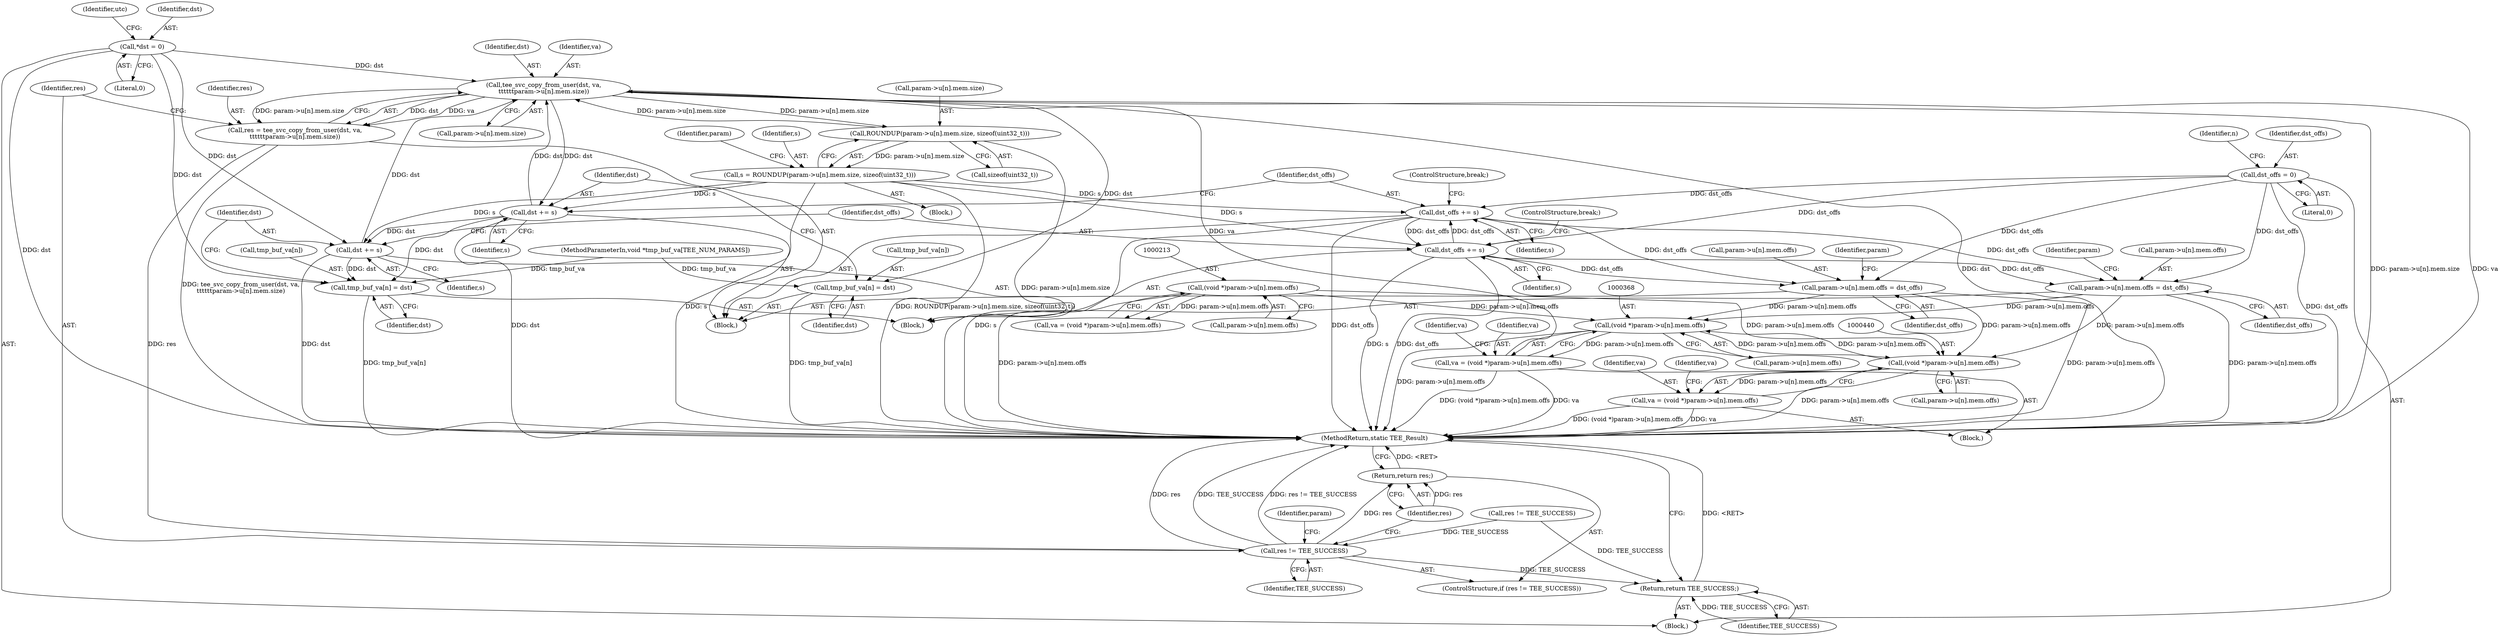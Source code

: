 digraph "0_optee_os_d5c5b0b77b2b589666024d219a8007b3f5b6faeb@API" {
"1000383" [label="(Call,tee_svc_copy_from_user(dst, va,\n\t\t\t\t\t\tparam->u[n].mem.size))"];
"1000120" [label="(Call,*dst = 0)"];
"1000429" [label="(Call,dst += s)"];
"1000342" [label="(Call,s = ROUNDUP(param->u[n].mem.size, sizeof(uint32_t)))"];
"1000344" [label="(Call,ROUNDUP(param->u[n].mem.size, sizeof(uint32_t)))"];
"1000383" [label="(Call,tee_svc_copy_from_user(dst, va,\n\t\t\t\t\t\tparam->u[n].mem.size))"];
"1000481" [label="(Call,dst += s)"];
"1000365" [label="(Call,va = (void *)param->u[n].mem.offs)"];
"1000367" [label="(Call,(void *)param->u[n].mem.offs)"];
"1000439" [label="(Call,(void *)param->u[n].mem.offs)"];
"1000453" [label="(Call,param->u[n].mem.offs = dst_offs)"];
"1000432" [label="(Call,dst_offs += s)"];
"1000323" [label="(Call,dst_offs = 0)"];
"1000484" [label="(Call,dst_offs += s)"];
"1000212" [label="(Call,(void *)param->u[n].mem.offs)"];
"1000401" [label="(Call,param->u[n].mem.offs = dst_offs)"];
"1000381" [label="(Call,res = tee_svc_copy_from_user(dst, va,\n\t\t\t\t\t\tparam->u[n].mem.size))"];
"1000396" [label="(Call,res != TEE_SUCCESS)"];
"1000399" [label="(Return,return res;)"];
"1000490" [label="(Return,return TEE_SUCCESS;)"];
"1000424" [label="(Call,tmp_buf_va[n] = dst)"];
"1000476" [label="(Call,tmp_buf_va[n] = dst)"];
"1000437" [label="(Call,va = (void *)param->u[n].mem.offs)"];
"1000365" [label="(Call,va = (void *)param->u[n].mem.offs)"];
"1000384" [label="(Identifier,dst)"];
"1000381" [label="(Call,res = tee_svc_copy_from_user(dst, va,\n\t\t\t\t\t\tparam->u[n].mem.size))"];
"1000424" [label="(Call,tmp_buf_va[n] = dst)"];
"1000484" [label="(Call,dst_offs += s)"];
"1000354" [label="(Call,sizeof(uint32_t))"];
"1000344" [label="(Call,ROUNDUP(param->u[n].mem.size, sizeof(uint32_t)))"];
"1000483" [label="(Identifier,s)"];
"1000369" [label="(Call,param->u[n].mem.offs)"];
"1000396" [label="(Call,res != TEE_SUCCESS)"];
"1000428" [label="(Identifier,dst)"];
"1000438" [label="(Identifier,va)"];
"1000452" [label="(Block,)"];
"1000323" [label="(Call,dst_offs = 0)"];
"1000417" [label="(Identifier,param)"];
"1000486" [label="(Identifier,s)"];
"1000386" [label="(Call,param->u[n].mem.size)"];
"1000325" [label="(Literal,0)"];
"1000359" [label="(Identifier,param)"];
"1000395" [label="(ControlStructure,if (res != TEE_SUCCESS))"];
"1000491" [label="(Identifier,TEE_SUCCESS)"];
"1000411" [label="(Identifier,dst_offs)"];
"1000109" [label="(MethodParameterIn,void *tmp_buf_va[TEE_NUM_PARAMS])"];
"1000111" [label="(Block,)"];
"1000397" [label="(Identifier,res)"];
"1000383" [label="(Call,tee_svc_copy_from_user(dst, va,\n\t\t\t\t\t\tparam->u[n].mem.size))"];
"1000469" [label="(Identifier,param)"];
"1000439" [label="(Call,(void *)param->u[n].mem.offs)"];
"1000406" [label="(Identifier,param)"];
"1000382" [label="(Identifier,res)"];
"1000485" [label="(Identifier,dst_offs)"];
"1000366" [label="(Identifier,va)"];
"1000401" [label="(Call,param->u[n].mem.offs = dst_offs)"];
"1000425" [label="(Call,tmp_buf_va[n])"];
"1000342" [label="(Call,s = ROUNDUP(param->u[n].mem.size, sizeof(uint32_t)))"];
"1000492" [label="(MethodReturn,static TEE_Result)"];
"1000122" [label="(Literal,0)"];
"1000429" [label="(Call,dst += s)"];
"1000431" [label="(Identifier,s)"];
"1000367" [label="(Call,(void *)param->u[n].mem.offs)"];
"1000379" [label="(Identifier,va)"];
"1000324" [label="(Identifier,dst_offs)"];
"1000126" [label="(Identifier,utc)"];
"1000433" [label="(Identifier,dst_offs)"];
"1000345" [label="(Call,param->u[n].mem.size)"];
"1000398" [label="(Identifier,TEE_SUCCESS)"];
"1000437" [label="(Call,va = (void *)param->u[n].mem.offs)"];
"1000463" [label="(Identifier,dst_offs)"];
"1000451" [label="(Identifier,va)"];
"1000212" [label="(Call,(void *)param->u[n].mem.offs)"];
"1000120" [label="(Call,*dst = 0)"];
"1000210" [label="(Call,va = (void *)param->u[n].mem.offs)"];
"1000214" [label="(Call,param->u[n].mem.offs)"];
"1000318" [label="(Call,res != TEE_SUCCESS)"];
"1000328" [label="(Identifier,n)"];
"1000477" [label="(Call,tmp_buf_va[n])"];
"1000430" [label="(Identifier,dst)"];
"1000399" [label="(Return,return res;)"];
"1000453" [label="(Call,param->u[n].mem.offs = dst_offs)"];
"1000482" [label="(Identifier,dst)"];
"1000487" [label="(ControlStructure,break;)"];
"1000380" [label="(Block,)"];
"1000432" [label="(Call,dst_offs += s)"];
"1000343" [label="(Identifier,s)"];
"1000335" [label="(Block,)"];
"1000121" [label="(Identifier,dst)"];
"1000476" [label="(Call,tmp_buf_va[n] = dst)"];
"1000454" [label="(Call,param->u[n].mem.offs)"];
"1000434" [label="(Identifier,s)"];
"1000435" [label="(ControlStructure,break;)"];
"1000385" [label="(Identifier,va)"];
"1000481" [label="(Call,dst += s)"];
"1000402" [label="(Call,param->u[n].mem.offs)"];
"1000362" [label="(Block,)"];
"1000490" [label="(Return,return TEE_SUCCESS;)"];
"1000441" [label="(Call,param->u[n].mem.offs)"];
"1000480" [label="(Identifier,dst)"];
"1000400" [label="(Identifier,res)"];
"1000383" -> "1000381"  [label="AST: "];
"1000383" -> "1000386"  [label="CFG: "];
"1000384" -> "1000383"  [label="AST: "];
"1000385" -> "1000383"  [label="AST: "];
"1000386" -> "1000383"  [label="AST: "];
"1000381" -> "1000383"  [label="CFG: "];
"1000383" -> "1000492"  [label="DDG: dst"];
"1000383" -> "1000492"  [label="DDG: param->u[n].mem.size"];
"1000383" -> "1000492"  [label="DDG: va"];
"1000383" -> "1000344"  [label="DDG: param->u[n].mem.size"];
"1000383" -> "1000381"  [label="DDG: dst"];
"1000383" -> "1000381"  [label="DDG: va"];
"1000383" -> "1000381"  [label="DDG: param->u[n].mem.size"];
"1000120" -> "1000383"  [label="DDG: dst"];
"1000429" -> "1000383"  [label="DDG: dst"];
"1000481" -> "1000383"  [label="DDG: dst"];
"1000365" -> "1000383"  [label="DDG: va"];
"1000344" -> "1000383"  [label="DDG: param->u[n].mem.size"];
"1000383" -> "1000424"  [label="DDG: dst"];
"1000383" -> "1000429"  [label="DDG: dst"];
"1000120" -> "1000111"  [label="AST: "];
"1000120" -> "1000122"  [label="CFG: "];
"1000121" -> "1000120"  [label="AST: "];
"1000122" -> "1000120"  [label="AST: "];
"1000126" -> "1000120"  [label="CFG: "];
"1000120" -> "1000492"  [label="DDG: dst"];
"1000120" -> "1000476"  [label="DDG: dst"];
"1000120" -> "1000481"  [label="DDG: dst"];
"1000429" -> "1000380"  [label="AST: "];
"1000429" -> "1000431"  [label="CFG: "];
"1000430" -> "1000429"  [label="AST: "];
"1000431" -> "1000429"  [label="AST: "];
"1000433" -> "1000429"  [label="CFG: "];
"1000429" -> "1000492"  [label="DDG: dst"];
"1000342" -> "1000429"  [label="DDG: s"];
"1000429" -> "1000476"  [label="DDG: dst"];
"1000429" -> "1000481"  [label="DDG: dst"];
"1000342" -> "1000335"  [label="AST: "];
"1000342" -> "1000344"  [label="CFG: "];
"1000343" -> "1000342"  [label="AST: "];
"1000344" -> "1000342"  [label="AST: "];
"1000359" -> "1000342"  [label="CFG: "];
"1000342" -> "1000492"  [label="DDG: ROUNDUP(param->u[n].mem.size, sizeof(uint32_t))"];
"1000342" -> "1000492"  [label="DDG: s"];
"1000344" -> "1000342"  [label="DDG: param->u[n].mem.size"];
"1000342" -> "1000432"  [label="DDG: s"];
"1000342" -> "1000481"  [label="DDG: s"];
"1000342" -> "1000484"  [label="DDG: s"];
"1000344" -> "1000354"  [label="CFG: "];
"1000345" -> "1000344"  [label="AST: "];
"1000354" -> "1000344"  [label="AST: "];
"1000344" -> "1000492"  [label="DDG: param->u[n].mem.size"];
"1000481" -> "1000452"  [label="AST: "];
"1000481" -> "1000483"  [label="CFG: "];
"1000482" -> "1000481"  [label="AST: "];
"1000483" -> "1000481"  [label="AST: "];
"1000485" -> "1000481"  [label="CFG: "];
"1000481" -> "1000492"  [label="DDG: dst"];
"1000481" -> "1000476"  [label="DDG: dst"];
"1000365" -> "1000362"  [label="AST: "];
"1000365" -> "1000367"  [label="CFG: "];
"1000366" -> "1000365"  [label="AST: "];
"1000367" -> "1000365"  [label="AST: "];
"1000379" -> "1000365"  [label="CFG: "];
"1000365" -> "1000492"  [label="DDG: (void *)param->u[n].mem.offs"];
"1000365" -> "1000492"  [label="DDG: va"];
"1000367" -> "1000365"  [label="DDG: param->u[n].mem.offs"];
"1000367" -> "1000369"  [label="CFG: "];
"1000368" -> "1000367"  [label="AST: "];
"1000369" -> "1000367"  [label="AST: "];
"1000367" -> "1000492"  [label="DDG: param->u[n].mem.offs"];
"1000439" -> "1000367"  [label="DDG: param->u[n].mem.offs"];
"1000453" -> "1000367"  [label="DDG: param->u[n].mem.offs"];
"1000212" -> "1000367"  [label="DDG: param->u[n].mem.offs"];
"1000401" -> "1000367"  [label="DDG: param->u[n].mem.offs"];
"1000367" -> "1000439"  [label="DDG: param->u[n].mem.offs"];
"1000439" -> "1000437"  [label="AST: "];
"1000439" -> "1000441"  [label="CFG: "];
"1000440" -> "1000439"  [label="AST: "];
"1000441" -> "1000439"  [label="AST: "];
"1000437" -> "1000439"  [label="CFG: "];
"1000439" -> "1000492"  [label="DDG: param->u[n].mem.offs"];
"1000439" -> "1000437"  [label="DDG: param->u[n].mem.offs"];
"1000453" -> "1000439"  [label="DDG: param->u[n].mem.offs"];
"1000212" -> "1000439"  [label="DDG: param->u[n].mem.offs"];
"1000401" -> "1000439"  [label="DDG: param->u[n].mem.offs"];
"1000453" -> "1000452"  [label="AST: "];
"1000453" -> "1000463"  [label="CFG: "];
"1000454" -> "1000453"  [label="AST: "];
"1000463" -> "1000453"  [label="AST: "];
"1000469" -> "1000453"  [label="CFG: "];
"1000453" -> "1000492"  [label="DDG: param->u[n].mem.offs"];
"1000432" -> "1000453"  [label="DDG: dst_offs"];
"1000323" -> "1000453"  [label="DDG: dst_offs"];
"1000484" -> "1000453"  [label="DDG: dst_offs"];
"1000432" -> "1000380"  [label="AST: "];
"1000432" -> "1000434"  [label="CFG: "];
"1000433" -> "1000432"  [label="AST: "];
"1000434" -> "1000432"  [label="AST: "];
"1000435" -> "1000432"  [label="CFG: "];
"1000432" -> "1000492"  [label="DDG: s"];
"1000432" -> "1000492"  [label="DDG: dst_offs"];
"1000432" -> "1000401"  [label="DDG: dst_offs"];
"1000323" -> "1000432"  [label="DDG: dst_offs"];
"1000484" -> "1000432"  [label="DDG: dst_offs"];
"1000432" -> "1000484"  [label="DDG: dst_offs"];
"1000323" -> "1000111"  [label="AST: "];
"1000323" -> "1000325"  [label="CFG: "];
"1000324" -> "1000323"  [label="AST: "];
"1000325" -> "1000323"  [label="AST: "];
"1000328" -> "1000323"  [label="CFG: "];
"1000323" -> "1000492"  [label="DDG: dst_offs"];
"1000323" -> "1000401"  [label="DDG: dst_offs"];
"1000323" -> "1000484"  [label="DDG: dst_offs"];
"1000484" -> "1000452"  [label="AST: "];
"1000484" -> "1000486"  [label="CFG: "];
"1000485" -> "1000484"  [label="AST: "];
"1000486" -> "1000484"  [label="AST: "];
"1000487" -> "1000484"  [label="CFG: "];
"1000484" -> "1000492"  [label="DDG: s"];
"1000484" -> "1000492"  [label="DDG: dst_offs"];
"1000484" -> "1000401"  [label="DDG: dst_offs"];
"1000212" -> "1000210"  [label="AST: "];
"1000212" -> "1000214"  [label="CFG: "];
"1000213" -> "1000212"  [label="AST: "];
"1000214" -> "1000212"  [label="AST: "];
"1000210" -> "1000212"  [label="CFG: "];
"1000212" -> "1000492"  [label="DDG: param->u[n].mem.offs"];
"1000212" -> "1000210"  [label="DDG: param->u[n].mem.offs"];
"1000401" -> "1000380"  [label="AST: "];
"1000401" -> "1000411"  [label="CFG: "];
"1000402" -> "1000401"  [label="AST: "];
"1000411" -> "1000401"  [label="AST: "];
"1000417" -> "1000401"  [label="CFG: "];
"1000401" -> "1000492"  [label="DDG: param->u[n].mem.offs"];
"1000381" -> "1000380"  [label="AST: "];
"1000382" -> "1000381"  [label="AST: "];
"1000397" -> "1000381"  [label="CFG: "];
"1000381" -> "1000492"  [label="DDG: tee_svc_copy_from_user(dst, va,\n\t\t\t\t\t\tparam->u[n].mem.size)"];
"1000381" -> "1000396"  [label="DDG: res"];
"1000396" -> "1000395"  [label="AST: "];
"1000396" -> "1000398"  [label="CFG: "];
"1000397" -> "1000396"  [label="AST: "];
"1000398" -> "1000396"  [label="AST: "];
"1000400" -> "1000396"  [label="CFG: "];
"1000406" -> "1000396"  [label="CFG: "];
"1000396" -> "1000492"  [label="DDG: res != TEE_SUCCESS"];
"1000396" -> "1000492"  [label="DDG: res"];
"1000396" -> "1000492"  [label="DDG: TEE_SUCCESS"];
"1000318" -> "1000396"  [label="DDG: TEE_SUCCESS"];
"1000396" -> "1000399"  [label="DDG: res"];
"1000396" -> "1000490"  [label="DDG: TEE_SUCCESS"];
"1000399" -> "1000395"  [label="AST: "];
"1000399" -> "1000400"  [label="CFG: "];
"1000400" -> "1000399"  [label="AST: "];
"1000492" -> "1000399"  [label="CFG: "];
"1000399" -> "1000492"  [label="DDG: <RET>"];
"1000400" -> "1000399"  [label="DDG: res"];
"1000490" -> "1000111"  [label="AST: "];
"1000490" -> "1000491"  [label="CFG: "];
"1000491" -> "1000490"  [label="AST: "];
"1000492" -> "1000490"  [label="CFG: "];
"1000490" -> "1000492"  [label="DDG: <RET>"];
"1000491" -> "1000490"  [label="DDG: TEE_SUCCESS"];
"1000318" -> "1000490"  [label="DDG: TEE_SUCCESS"];
"1000424" -> "1000380"  [label="AST: "];
"1000424" -> "1000428"  [label="CFG: "];
"1000425" -> "1000424"  [label="AST: "];
"1000428" -> "1000424"  [label="AST: "];
"1000430" -> "1000424"  [label="CFG: "];
"1000424" -> "1000492"  [label="DDG: tmp_buf_va[n]"];
"1000109" -> "1000424"  [label="DDG: tmp_buf_va"];
"1000476" -> "1000452"  [label="AST: "];
"1000476" -> "1000480"  [label="CFG: "];
"1000477" -> "1000476"  [label="AST: "];
"1000480" -> "1000476"  [label="AST: "];
"1000482" -> "1000476"  [label="CFG: "];
"1000476" -> "1000492"  [label="DDG: tmp_buf_va[n]"];
"1000109" -> "1000476"  [label="DDG: tmp_buf_va"];
"1000437" -> "1000362"  [label="AST: "];
"1000438" -> "1000437"  [label="AST: "];
"1000451" -> "1000437"  [label="CFG: "];
"1000437" -> "1000492"  [label="DDG: va"];
"1000437" -> "1000492"  [label="DDG: (void *)param->u[n].mem.offs"];
}
